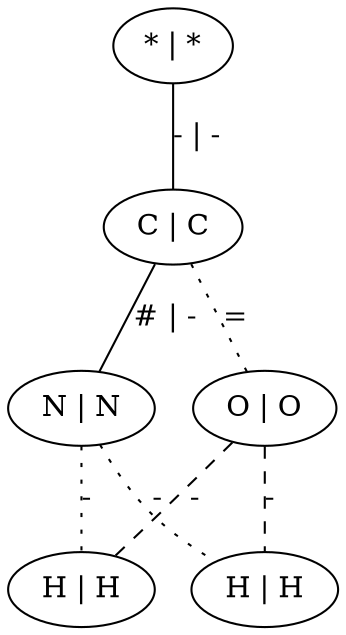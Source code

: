 graph G {
	0 [ label="* | *" ]
	1 [ label="C | C" ]
	2 [ label="N | N" ]
	3 [ label="O | O" ]
	4 [ label="H | H" ]
	5 [ label="H | H" ]
	0 -- 1 [ label="- | -" ]
	1 -- 2 [ label="# | -" ]
	1 -- 3 [ style=dotted label="=" ]
	2 -- 4 [ style=dotted label="-" ]
	2 -- 5 [ style=dotted label="-" ]
	3 -- 4 [ style=dashed label="-" ]
	3 -- 5 [ style=dashed label="-" ]
}
